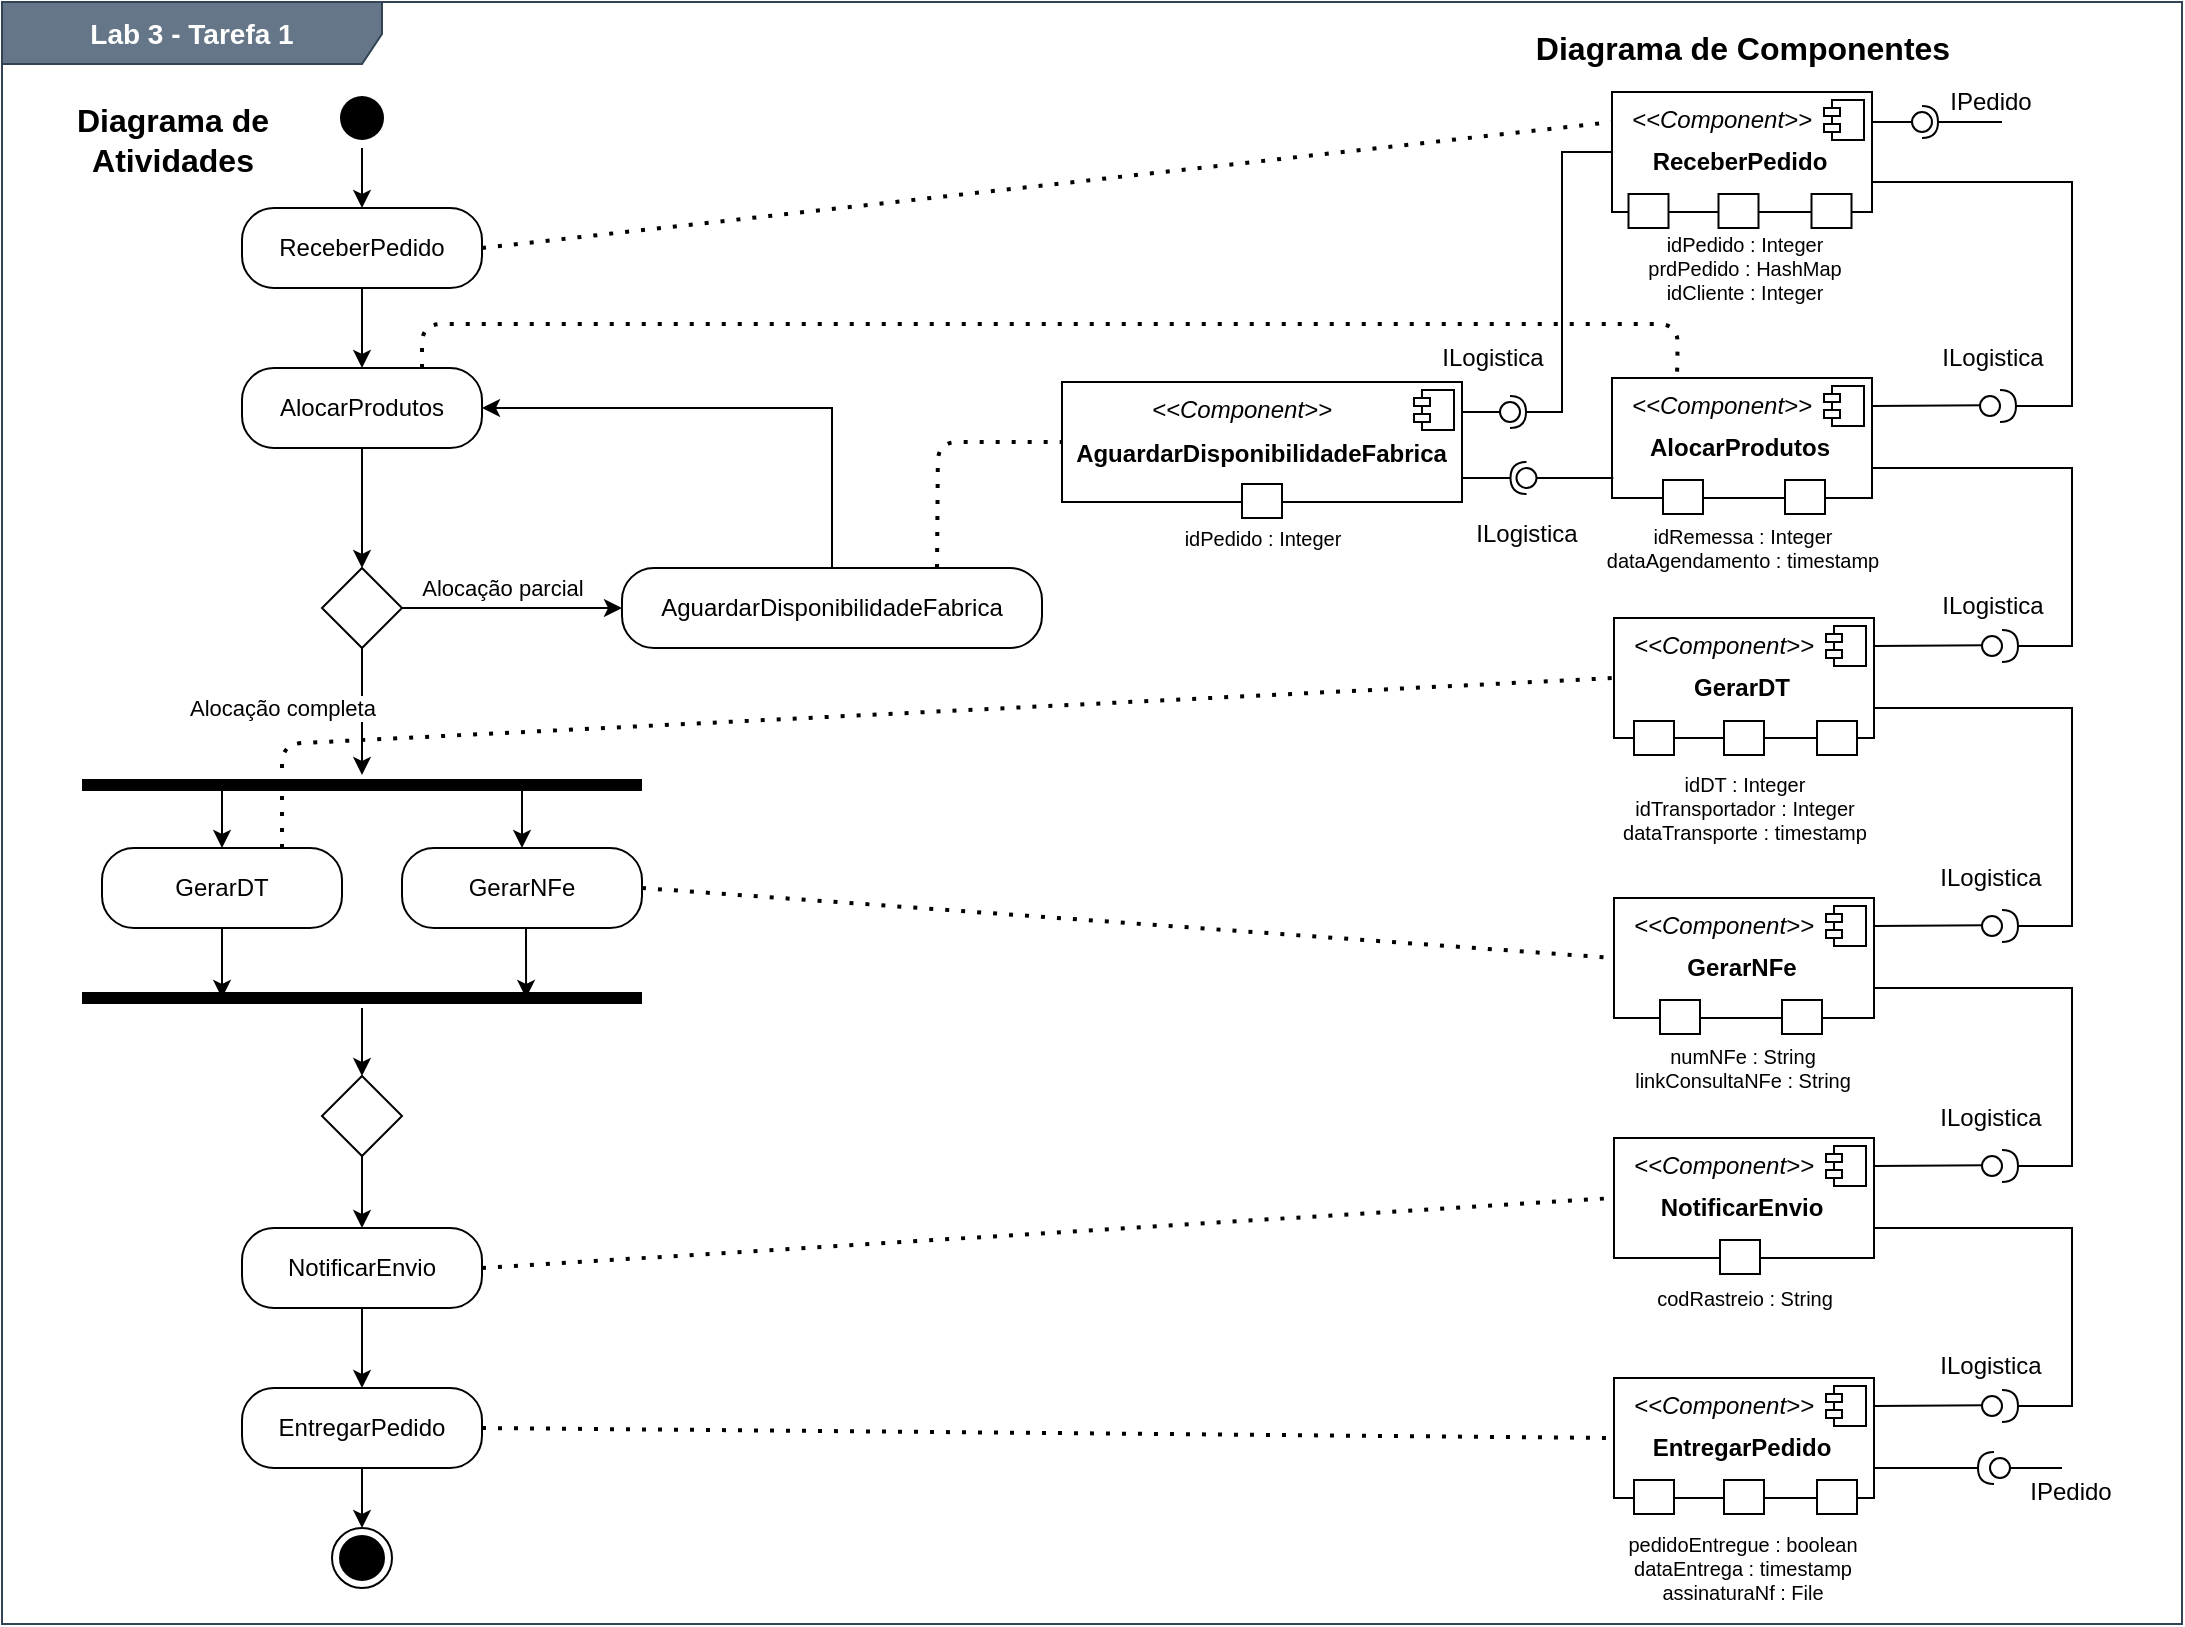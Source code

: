 <mxfile version="13.6.2" type="device"><diagram name="DiagramaAtividade" id="0783ab3e-0a74-02c8-0abd-f7b4e66b4bec"><mxGraphModel dx="1102" dy="772" grid="1" gridSize="10" guides="1" tooltips="1" connect="1" arrows="1" fold="1" page="1" pageScale="1" pageWidth="1169" pageHeight="827" background="#ffffff" math="0" shadow="0"><root><mxCell id="0"/><mxCell id="1" parent="0"/><mxCell id="hwCEicvrqLyN3D5BG27N-121" value="&lt;font style=&quot;font-size: 14px&quot;&gt;&lt;b&gt;Lab 3 - Tarefa 1&lt;/b&gt;&lt;/font&gt;" style="shape=umlFrame;whiteSpace=wrap;html=1;fontSize=10;width=190;height=31;fillColor=#647687;strokeColor=#314354;fontColor=#ffffff;" parent="1" vertex="1"><mxGeometry x="40" y="9" width="1090" height="811" as="geometry"/></mxCell><mxCell id="hwCEicvrqLyN3D5BG27N-117" value="" style="endArrow=none;dashed=1;html=1;dashPattern=1 3;strokeWidth=2;fontSize=10;exitX=0.75;exitY=0;exitDx=0;exitDy=0;entryX=0;entryY=0.5;entryDx=0;entryDy=0;" parent="1" source="nt20sm2G1vuV5jm0aIpV-37" target="89cywUNTihRysq-IN7I1-29" edge="1"><mxGeometry width="50" height="50" relative="1" as="geometry"><mxPoint x="540" y="452" as="sourcePoint"/><mxPoint x="590" y="402" as="targetPoint"/><Array as="points"><mxPoint x="180" y="380"/></Array></mxGeometry></mxCell><mxCell id="nt20sm2G1vuV5jm0aIpV-31" value="" style="edgeStyle=orthogonalEdgeStyle;rounded=0;orthogonalLoop=1;jettySize=auto;html=1;" parent="1" source="nt20sm2G1vuV5jm0aIpV-1" target="nt20sm2G1vuV5jm0aIpV-3" edge="1"><mxGeometry relative="1" as="geometry"/></mxCell><mxCell id="nt20sm2G1vuV5jm0aIpV-1" value="" style="ellipse;html=1;shape=startState;fillColor=#000000;strokeColor=none;" parent="1" vertex="1"><mxGeometry x="205" y="52" width="30" height="30" as="geometry"/></mxCell><mxCell id="nt20sm2G1vuV5jm0aIpV-32" value="" style="edgeStyle=orthogonalEdgeStyle;rounded=0;orthogonalLoop=1;jettySize=auto;html=1;" parent="1" source="nt20sm2G1vuV5jm0aIpV-3" target="nt20sm2G1vuV5jm0aIpV-8" edge="1"><mxGeometry relative="1" as="geometry"/></mxCell><mxCell id="nt20sm2G1vuV5jm0aIpV-3" value="ReceberPedido" style="rounded=1;whiteSpace=wrap;html=1;arcSize=40;fontColor=#000000;fillColor=#FFFFFF;" parent="1" vertex="1"><mxGeometry x="160" y="112" width="120" height="40" as="geometry"/></mxCell><mxCell id="nt20sm2G1vuV5jm0aIpV-33" value="" style="edgeStyle=orthogonalEdgeStyle;rounded=0;orthogonalLoop=1;jettySize=auto;html=1;" parent="1" source="nt20sm2G1vuV5jm0aIpV-8" target="nt20sm2G1vuV5jm0aIpV-12" edge="1"><mxGeometry relative="1" as="geometry"/></mxCell><mxCell id="nt20sm2G1vuV5jm0aIpV-8" value="AlocarProdutos" style="rounded=1;whiteSpace=wrap;html=1;arcSize=40;fontColor=#000000;fillColor=#FFFFFF;" parent="1" vertex="1"><mxGeometry x="160" y="192" width="120" height="40" as="geometry"/></mxCell><mxCell id="nt20sm2G1vuV5jm0aIpV-21" style="edgeStyle=orthogonalEdgeStyle;rounded=0;orthogonalLoop=1;jettySize=auto;html=1;exitX=1;exitY=0.5;exitDx=0;exitDy=0;" parent="1" source="nt20sm2G1vuV5jm0aIpV-12" target="nt20sm2G1vuV5jm0aIpV-19" edge="1"><mxGeometry relative="1" as="geometry"/></mxCell><mxCell id="nt20sm2G1vuV5jm0aIpV-22" value="Alocação parcial" style="edgeLabel;html=1;align=center;verticalAlign=middle;resizable=0;points=[];" parent="nt20sm2G1vuV5jm0aIpV-21" vertex="1" connectable="0"><mxGeometry x="0.233" y="1" relative="1" as="geometry"><mxPoint x="-18" y="-9" as="offset"/></mxGeometry></mxCell><mxCell id="nt20sm2G1vuV5jm0aIpV-30" value="" style="edgeStyle=orthogonalEdgeStyle;rounded=0;orthogonalLoop=1;jettySize=auto;html=1;" parent="1" source="nt20sm2G1vuV5jm0aIpV-12" target="nt20sm2G1vuV5jm0aIpV-27" edge="1"><mxGeometry relative="1" as="geometry"/></mxCell><mxCell id="nt20sm2G1vuV5jm0aIpV-12" value="" style="rhombus;whiteSpace=wrap;html=1;fillColor=#FFFFFF;" parent="1" vertex="1"><mxGeometry x="200" y="292" width="40" height="40" as="geometry"/></mxCell><mxCell id="nt20sm2G1vuV5jm0aIpV-34" style="edgeStyle=orthogonalEdgeStyle;rounded=0;orthogonalLoop=1;jettySize=auto;html=1;exitX=0.5;exitY=0;exitDx=0;exitDy=0;entryX=1;entryY=0.5;entryDx=0;entryDy=0;" parent="1" source="nt20sm2G1vuV5jm0aIpV-19" target="nt20sm2G1vuV5jm0aIpV-8" edge="1"><mxGeometry relative="1" as="geometry"/></mxCell><mxCell id="nt20sm2G1vuV5jm0aIpV-19" value="AguardarDisponibilidadeFabrica" style="rounded=1;whiteSpace=wrap;html=1;arcSize=40;fontColor=#000000;fillColor=#FFFFFF;" parent="1" vertex="1"><mxGeometry x="350" y="292" width="210" height="40" as="geometry"/></mxCell><mxCell id="nt20sm2G1vuV5jm0aIpV-26" value="Alocação completa" style="edgeLabel;html=1;align=center;verticalAlign=middle;resizable=0;points=[];" parent="1" vertex="1" connectable="0"><mxGeometry x="230" y="362" as="geometry"><mxPoint x="-50" as="offset"/></mxGeometry></mxCell><mxCell id="nt20sm2G1vuV5jm0aIpV-39" style="edgeStyle=orthogonalEdgeStyle;rounded=0;orthogonalLoop=1;jettySize=auto;html=1;exitX=0.25;exitY=0.5;exitDx=0;exitDy=0;exitPerimeter=0;entryX=0.5;entryY=0;entryDx=0;entryDy=0;strokeColor=#FFFFFF;" parent="1" source="nt20sm2G1vuV5jm0aIpV-27" target="nt20sm2G1vuV5jm0aIpV-37" edge="1"><mxGeometry relative="1" as="geometry"/></mxCell><mxCell id="nt20sm2G1vuV5jm0aIpV-40" value="" style="edgeStyle=orthogonalEdgeStyle;rounded=0;orthogonalLoop=1;jettySize=auto;html=1;exitX=0.25;exitY=0.5;exitDx=0;exitDy=0;exitPerimeter=0;" parent="1" source="nt20sm2G1vuV5jm0aIpV-27" target="nt20sm2G1vuV5jm0aIpV-37" edge="1"><mxGeometry relative="1" as="geometry"/></mxCell><mxCell id="nt20sm2G1vuV5jm0aIpV-43" style="edgeStyle=orthogonalEdgeStyle;rounded=0;orthogonalLoop=1;jettySize=auto;html=1;exitX=0.75;exitY=0.5;exitDx=0;exitDy=0;exitPerimeter=0;entryX=0.5;entryY=0;entryDx=0;entryDy=0;strokeColor=#000000;" parent="1" source="nt20sm2G1vuV5jm0aIpV-27" target="nt20sm2G1vuV5jm0aIpV-41" edge="1"><mxGeometry relative="1" as="geometry"/></mxCell><mxCell id="nt20sm2G1vuV5jm0aIpV-27" value="" style="shape=line;html=1;strokeWidth=6;" parent="1" vertex="1"><mxGeometry x="80" y="395.5" width="280" height="10" as="geometry"/></mxCell><mxCell id="nt20sm2G1vuV5jm0aIpV-65" value="" style="edgeStyle=orthogonalEdgeStyle;rounded=0;orthogonalLoop=1;jettySize=auto;html=1;strokeColor=#000000;" parent="1" source="nt20sm2G1vuV5jm0aIpV-35" target="nt20sm2G1vuV5jm0aIpV-63" edge="1"><mxGeometry relative="1" as="geometry"/></mxCell><mxCell id="nt20sm2G1vuV5jm0aIpV-35" value="EntregarPedido" style="rounded=1;whiteSpace=wrap;html=1;arcSize=40;fontColor=#000000;fillColor=#FFFFFF;" parent="1" vertex="1"><mxGeometry x="160" y="702" width="120" height="40" as="geometry"/></mxCell><mxCell id="nt20sm2G1vuV5jm0aIpV-58" style="edgeStyle=orthogonalEdgeStyle;rounded=0;orthogonalLoop=1;jettySize=auto;html=1;exitX=0.5;exitY=1;exitDx=0;exitDy=0;entryX=0.25;entryY=0.5;entryDx=0;entryDy=0;entryPerimeter=0;strokeColor=#000000;" parent="1" source="nt20sm2G1vuV5jm0aIpV-37" target="nt20sm2G1vuV5jm0aIpV-54" edge="1"><mxGeometry relative="1" as="geometry"/></mxCell><mxCell id="nt20sm2G1vuV5jm0aIpV-37" value="GerarDT" style="rounded=1;whiteSpace=wrap;html=1;arcSize=40;fontColor=#000000;fillColor=#FFFFFF;" parent="1" vertex="1"><mxGeometry x="90" y="432" width="120" height="40" as="geometry"/></mxCell><mxCell id="nt20sm2G1vuV5jm0aIpV-59" style="edgeStyle=orthogonalEdgeStyle;rounded=0;orthogonalLoop=1;jettySize=auto;html=1;exitX=0.5;exitY=1;exitDx=0;exitDy=0;entryX=0.793;entryY=0.5;entryDx=0;entryDy=0;entryPerimeter=0;strokeColor=#000000;" parent="1" source="nt20sm2G1vuV5jm0aIpV-41" target="nt20sm2G1vuV5jm0aIpV-54" edge="1"><mxGeometry relative="1" as="geometry"/></mxCell><mxCell id="nt20sm2G1vuV5jm0aIpV-41" value="GerarNFe" style="rounded=1;whiteSpace=wrap;html=1;arcSize=40;fontColor=#000000;fillColor=#FFFFFF;" parent="1" vertex="1"><mxGeometry x="240" y="432" width="120" height="40" as="geometry"/></mxCell><mxCell id="nt20sm2G1vuV5jm0aIpV-61" value="" style="edgeStyle=orthogonalEdgeStyle;rounded=0;orthogonalLoop=1;jettySize=auto;html=1;strokeColor=#000000;" parent="1" source="nt20sm2G1vuV5jm0aIpV-50" target="nt20sm2G1vuV5jm0aIpV-60" edge="1"><mxGeometry relative="1" as="geometry"/></mxCell><mxCell id="nt20sm2G1vuV5jm0aIpV-50" value="" style="rhombus;whiteSpace=wrap;html=1;fillColor=#FFFFFF;" parent="1" vertex="1"><mxGeometry x="200" y="546" width="40" height="40" as="geometry"/></mxCell><mxCell id="nt20sm2G1vuV5jm0aIpV-56" value="" style="edgeStyle=orthogonalEdgeStyle;rounded=0;orthogonalLoop=1;jettySize=auto;html=1;strokeColor=#000000;" parent="1" source="nt20sm2G1vuV5jm0aIpV-54" target="nt20sm2G1vuV5jm0aIpV-50" edge="1"><mxGeometry relative="1" as="geometry"/></mxCell><mxCell id="nt20sm2G1vuV5jm0aIpV-54" value="" style="shape=line;html=1;strokeWidth=6;fillColor=#FFFFFF;" parent="1" vertex="1"><mxGeometry x="80" y="502" width="280" height="10" as="geometry"/></mxCell><mxCell id="nt20sm2G1vuV5jm0aIpV-62" value="" style="edgeStyle=orthogonalEdgeStyle;rounded=0;orthogonalLoop=1;jettySize=auto;html=1;strokeColor=#000000;" parent="1" source="nt20sm2G1vuV5jm0aIpV-60" target="nt20sm2G1vuV5jm0aIpV-35" edge="1"><mxGeometry relative="1" as="geometry"/></mxCell><mxCell id="nt20sm2G1vuV5jm0aIpV-60" value="NotificarEnvio" style="rounded=1;whiteSpace=wrap;html=1;arcSize=40;fontColor=#000000;fillColor=#FFFFFF;" parent="1" vertex="1"><mxGeometry x="160" y="622" width="120" height="40" as="geometry"/></mxCell><mxCell id="nt20sm2G1vuV5jm0aIpV-63" value="" style="ellipse;html=1;shape=endState;fillColor=#000000;" parent="1" vertex="1"><mxGeometry x="205" y="772" width="30" height="30" as="geometry"/></mxCell><mxCell id="89cywUNTihRysq-IN7I1-1" value="&lt;p style=&quot;margin: 0px ; margin-top: 6px ; text-align: center&quot;&gt;&lt;br&gt;&lt;/p&gt;" style="align=left;overflow=fill;html=1;dropTarget=0;" parent="1" vertex="1"><mxGeometry x="845" y="197" width="130" height="60" as="geometry"/></mxCell><mxCell id="89cywUNTihRysq-IN7I1-2" value="" style="shape=component;jettyWidth=8;jettyHeight=4;" parent="89cywUNTihRysq-IN7I1-1" vertex="1"><mxGeometry x="1" width="20" height="20" relative="1" as="geometry"><mxPoint x="-24" y="4" as="offset"/></mxGeometry></mxCell><mxCell id="89cywUNTihRysq-IN7I1-3" value="&lt;i&gt;&amp;lt;&amp;lt;Component&amp;gt;&amp;gt;&lt;/i&gt;" style="text;html=1;strokeColor=none;fillColor=none;align=center;verticalAlign=middle;whiteSpace=wrap;rounded=0;" parent="1" vertex="1"><mxGeometry x="865" y="201" width="70" height="20" as="geometry"/></mxCell><mxCell id="89cywUNTihRysq-IN7I1-4" value="" style="rounded=0;orthogonalLoop=1;jettySize=auto;html=1;endArrow=none;endFill=0;entryX=0.5;entryY=0.467;entryDx=0;entryDy=0;entryPerimeter=0;" parent="1" edge="1"><mxGeometry relative="1" as="geometry"><mxPoint x="975" y="211" as="sourcePoint"/><mxPoint x="1031" y="210.67" as="targetPoint"/></mxGeometry></mxCell><mxCell id="89cywUNTihRysq-IN7I1-5" value="" style="rounded=0;orthogonalLoop=1;jettySize=auto;html=1;endArrow=halfCircle;endFill=0;endSize=6;strokeWidth=1;exitX=1;exitY=0.75;exitDx=0;exitDy=0;" parent="1" source="89cywUNTihRysq-IN7I1-1" target="89cywUNTihRysq-IN7I1-34" edge="1"><mxGeometry relative="1" as="geometry"><mxPoint x="1265" y="352" as="sourcePoint"/><mxPoint x="1125" y="357" as="targetPoint"/><Array as="points"><mxPoint x="1075" y="242"/><mxPoint x="1075" y="331"/></Array></mxGeometry></mxCell><mxCell id="89cywUNTihRysq-IN7I1-6" value="" style="ellipse;whiteSpace=wrap;html=1;fontFamily=Helvetica;fontSize=12;fontColor=#000000;align=center;strokeColor=#000000;fillColor=#ffffff;points=[];aspect=fixed;resizable=0;" parent="1" vertex="1"><mxGeometry x="1029" y="206" width="10" height="10" as="geometry"/></mxCell><mxCell id="89cywUNTihRysq-IN7I1-8" value="&lt;p style=&quot;margin: 0px ; margin-top: 6px ; text-align: center&quot;&gt;&lt;br&gt;&lt;/p&gt;" style="align=left;overflow=fill;html=1;dropTarget=0;" parent="1" vertex="1"><mxGeometry x="845" y="54" width="130" height="60" as="geometry"/></mxCell><mxCell id="89cywUNTihRysq-IN7I1-9" value="" style="shape=component;jettyWidth=8;jettyHeight=4;" parent="89cywUNTihRysq-IN7I1-8" vertex="1"><mxGeometry x="1" width="20" height="20" relative="1" as="geometry"><mxPoint x="-24" y="4" as="offset"/></mxGeometry></mxCell><mxCell id="89cywUNTihRysq-IN7I1-10" value="&lt;i&gt;&amp;lt;&amp;lt;Component&amp;gt;&amp;gt;&lt;/i&gt;" style="text;html=1;strokeColor=none;fillColor=none;align=center;verticalAlign=middle;whiteSpace=wrap;rounded=0;" parent="1" vertex="1"><mxGeometry x="865" y="58" width="70" height="20" as="geometry"/></mxCell><mxCell id="89cywUNTihRysq-IN7I1-12" value="" style="rounded=0;orthogonalLoop=1;jettySize=auto;html=1;endArrow=halfCircle;endFill=0;endSize=6;strokeWidth=1;exitX=1;exitY=0.75;exitDx=0;exitDy=0;" parent="1" source="89cywUNTihRysq-IN7I1-8" target="89cywUNTihRysq-IN7I1-6" edge="1"><mxGeometry relative="1" as="geometry"><mxPoint x="1265" y="222" as="sourcePoint"/><mxPoint x="1065" y="207" as="targetPoint"/><Array as="points"><mxPoint x="1075" y="99"/><mxPoint x="1075" y="211"/></Array></mxGeometry></mxCell><mxCell id="89cywUNTihRysq-IN7I1-15" value="&lt;p style=&quot;margin: 0px ; margin-top: 6px ; text-align: center&quot;&gt;&lt;br&gt;&lt;/p&gt;" style="align=left;overflow=fill;html=1;dropTarget=0;" parent="1" vertex="1"><mxGeometry x="846" y="697" width="130" height="60" as="geometry"/></mxCell><mxCell id="89cywUNTihRysq-IN7I1-16" value="" style="shape=component;jettyWidth=8;jettyHeight=4;" parent="89cywUNTihRysq-IN7I1-15" vertex="1"><mxGeometry x="1" width="20" height="20" relative="1" as="geometry"><mxPoint x="-24" y="4" as="offset"/></mxGeometry></mxCell><mxCell id="89cywUNTihRysq-IN7I1-17" value="&lt;i&gt;&amp;lt;&amp;lt;Component&amp;gt;&amp;gt;&lt;/i&gt;" style="text;html=1;strokeColor=none;fillColor=none;align=center;verticalAlign=middle;whiteSpace=wrap;rounded=0;" parent="1" vertex="1"><mxGeometry x="866" y="701" width="70" height="20" as="geometry"/></mxCell><mxCell id="89cywUNTihRysq-IN7I1-18" value="" style="rounded=0;orthogonalLoop=1;jettySize=auto;html=1;endArrow=none;endFill=0;entryX=0.5;entryY=0.467;entryDx=0;entryDy=0;entryPerimeter=0;" parent="1" edge="1"><mxGeometry relative="1" as="geometry"><mxPoint x="976" y="711" as="sourcePoint"/><mxPoint x="1032" y="710.67" as="targetPoint"/></mxGeometry></mxCell><mxCell id="89cywUNTihRysq-IN7I1-19" value="" style="rounded=0;orthogonalLoop=1;jettySize=auto;html=1;endArrow=halfCircle;endFill=0;endSize=6;strokeWidth=1;exitX=1;exitY=0.75;exitDx=0;exitDy=0;" parent="1" source="89cywUNTihRysq-IN7I1-15" edge="1"><mxGeometry relative="1" as="geometry"><mxPoint x="1266" y="852" as="sourcePoint"/><mxPoint x="1036" y="742" as="targetPoint"/></mxGeometry></mxCell><mxCell id="89cywUNTihRysq-IN7I1-20" value="" style="ellipse;whiteSpace=wrap;html=1;fontFamily=Helvetica;fontSize=12;fontColor=#000000;align=center;strokeColor=#000000;fillColor=#ffffff;points=[];aspect=fixed;resizable=0;" parent="1" vertex="1"><mxGeometry x="1030" y="706" width="10" height="10" as="geometry"/></mxCell><mxCell id="89cywUNTihRysq-IN7I1-21" value="" style="html=1;" parent="1" vertex="1"><mxGeometry x="856" y="748" width="20" height="17" as="geometry"/></mxCell><mxCell id="89cywUNTihRysq-IN7I1-22" value="AlocarProdutos" style="text;align=center;fontStyle=1;verticalAlign=middle;spacingLeft=3;spacingRight=3;strokeColor=none;rotatable=0;points=[[0,0.5],[1,0.5]];portConstraint=eastwest;" parent="1" vertex="1"><mxGeometry x="869" y="218" width="80" height="26" as="geometry"/></mxCell><mxCell id="89cywUNTihRysq-IN7I1-23" value="ReceberPedido" style="text;align=center;fontStyle=1;verticalAlign=middle;spacingLeft=3;spacingRight=3;strokeColor=none;rotatable=0;points=[[0,0.5],[1,0.5]];portConstraint=eastwest;" parent="1" vertex="1"><mxGeometry x="869" y="75" width="80" height="26" as="geometry"/></mxCell><mxCell id="89cywUNTihRysq-IN7I1-24" value="EntregarPedido" style="text;align=center;fontStyle=1;verticalAlign=middle;spacingLeft=3;spacingRight=3;strokeColor=none;rotatable=0;points=[[0,0.5],[1,0.5]];portConstraint=eastwest;" parent="1" vertex="1"><mxGeometry x="870" y="718" width="80" height="26" as="geometry"/></mxCell><mxCell id="89cywUNTihRysq-IN7I1-25" value="ILogistica" style="text;html=1;align=center;verticalAlign=middle;resizable=0;points=[];autosize=1;" parent="1" vertex="1"><mxGeometry x="1000" y="177" width="70" height="20" as="geometry"/></mxCell><mxCell id="89cywUNTihRysq-IN7I1-26" value="ILogistica" style="text;html=1;align=center;verticalAlign=middle;resizable=0;points=[];autosize=1;" parent="1" vertex="1"><mxGeometry x="1000" y="301" width="70" height="20" as="geometry"/></mxCell><mxCell id="89cywUNTihRysq-IN7I1-27" value="idPedido : Integer&lt;br style=&quot;font-size: 10px;&quot;&gt;prdPedido : HashMap&lt;br style=&quot;font-size: 10px;&quot;&gt;idCliente : Integer" style="text;html=1;align=center;verticalAlign=middle;resizable=0;points=[];autosize=1;fontSize=10;" parent="1" vertex="1"><mxGeometry x="856" y="122" width="110" height="40" as="geometry"/></mxCell><mxCell id="89cywUNTihRysq-IN7I1-28" value="idRemessa : Integer&lt;br style=&quot;font-size: 10px;&quot;&gt;dataAgendamento : timestamp" style="text;html=1;align=center;verticalAlign=middle;resizable=0;points=[];autosize=1;fontSize=10;" parent="1" vertex="1"><mxGeometry x="835" y="267" width="150" height="30" as="geometry"/></mxCell><mxCell id="89cywUNTihRysq-IN7I1-29" value="&lt;p style=&quot;margin: 0px ; margin-top: 6px ; text-align: center&quot;&gt;&lt;br&gt;&lt;/p&gt;" style="align=left;overflow=fill;html=1;dropTarget=0;" parent="1" vertex="1"><mxGeometry x="846" y="317" width="130" height="60" as="geometry"/></mxCell><mxCell id="89cywUNTihRysq-IN7I1-30" value="" style="shape=component;jettyWidth=8;jettyHeight=4;" parent="89cywUNTihRysq-IN7I1-29" vertex="1"><mxGeometry x="1" width="20" height="20" relative="1" as="geometry"><mxPoint x="-24" y="4" as="offset"/></mxGeometry></mxCell><mxCell id="89cywUNTihRysq-IN7I1-31" value="&lt;i&gt;&amp;lt;&amp;lt;Component&amp;gt;&amp;gt;&lt;/i&gt;" style="text;html=1;strokeColor=none;fillColor=none;align=center;verticalAlign=middle;whiteSpace=wrap;rounded=0;" parent="1" vertex="1"><mxGeometry x="866" y="321" width="70" height="20" as="geometry"/></mxCell><mxCell id="89cywUNTihRysq-IN7I1-32" value="" style="rounded=0;orthogonalLoop=1;jettySize=auto;html=1;endArrow=none;endFill=0;entryX=0.5;entryY=0.467;entryDx=0;entryDy=0;entryPerimeter=0;" parent="1" edge="1"><mxGeometry relative="1" as="geometry"><mxPoint x="976" y="331" as="sourcePoint"/><mxPoint x="1032" y="330.67" as="targetPoint"/></mxGeometry></mxCell><mxCell id="89cywUNTihRysq-IN7I1-33" value="" style="rounded=0;orthogonalLoop=1;jettySize=auto;html=1;endArrow=halfCircle;endFill=0;endSize=6;strokeWidth=1;exitX=1;exitY=0.75;exitDx=0;exitDy=0;" parent="1" source="89cywUNTihRysq-IN7I1-29" target="89cywUNTihRysq-IN7I1-44" edge="1"><mxGeometry relative="1" as="geometry"><mxPoint x="1266" y="472" as="sourcePoint"/><mxPoint x="1145" y="477" as="targetPoint"/><Array as="points"><mxPoint x="1075" y="362"/><mxPoint x="1075" y="471"/></Array></mxGeometry></mxCell><mxCell id="89cywUNTihRysq-IN7I1-34" value="" style="ellipse;whiteSpace=wrap;html=1;fontFamily=Helvetica;fontSize=12;fontColor=#000000;align=center;strokeColor=#000000;fillColor=#ffffff;points=[];aspect=fixed;resizable=0;" parent="1" vertex="1"><mxGeometry x="1030" y="326" width="10" height="10" as="geometry"/></mxCell><mxCell id="89cywUNTihRysq-IN7I1-36" value="GerarDT" style="text;align=center;fontStyle=1;verticalAlign=middle;spacingLeft=3;spacingRight=3;strokeColor=none;rotatable=0;points=[[0,0.5],[1,0.5]];portConstraint=eastwest;" parent="1" vertex="1"><mxGeometry x="870" y="338" width="80" height="26" as="geometry"/></mxCell><mxCell id="89cywUNTihRysq-IN7I1-37" value="idDT : Integer&lt;br style=&quot;font-size: 10px;&quot;&gt;idTransportador : Integer&lt;br style=&quot;font-size: 10px;&quot;&gt;dataTransporte : timestamp" style="text;html=1;align=center;verticalAlign=middle;resizable=0;points=[];autosize=1;fontSize=10;" parent="1" vertex="1"><mxGeometry x="841" y="392" width="140" height="40" as="geometry"/></mxCell><mxCell id="89cywUNTihRysq-IN7I1-38" value="ILogistica" style="text;html=1;align=center;verticalAlign=middle;resizable=0;points=[];autosize=1;" parent="1" vertex="1"><mxGeometry x="999" y="437" width="70" height="20" as="geometry"/></mxCell><mxCell id="89cywUNTihRysq-IN7I1-39" value="&lt;p style=&quot;margin: 0px ; margin-top: 6px ; text-align: center&quot;&gt;&lt;br&gt;&lt;/p&gt;" style="align=left;overflow=fill;html=1;dropTarget=0;" parent="1" vertex="1"><mxGeometry x="846" y="457" width="130" height="60" as="geometry"/></mxCell><mxCell id="89cywUNTihRysq-IN7I1-40" value="" style="shape=component;jettyWidth=8;jettyHeight=4;" parent="89cywUNTihRysq-IN7I1-39" vertex="1"><mxGeometry x="1" width="20" height="20" relative="1" as="geometry"><mxPoint x="-24" y="4" as="offset"/></mxGeometry></mxCell><mxCell id="89cywUNTihRysq-IN7I1-41" value="&lt;i&gt;&amp;lt;&amp;lt;Component&amp;gt;&amp;gt;&lt;/i&gt;" style="text;html=1;strokeColor=none;fillColor=none;align=center;verticalAlign=middle;whiteSpace=wrap;rounded=0;" parent="1" vertex="1"><mxGeometry x="866" y="461" width="70" height="20" as="geometry"/></mxCell><mxCell id="89cywUNTihRysq-IN7I1-42" value="" style="rounded=0;orthogonalLoop=1;jettySize=auto;html=1;endArrow=none;endFill=0;entryX=0.5;entryY=0.467;entryDx=0;entryDy=0;entryPerimeter=0;" parent="1" edge="1"><mxGeometry relative="1" as="geometry"><mxPoint x="976" y="471" as="sourcePoint"/><mxPoint x="1032" y="470.67" as="targetPoint"/></mxGeometry></mxCell><mxCell id="89cywUNTihRysq-IN7I1-43" value="" style="rounded=0;orthogonalLoop=1;jettySize=auto;html=1;endArrow=halfCircle;endFill=0;endSize=6;strokeWidth=1;exitX=1;exitY=0.75;exitDx=0;exitDy=0;" parent="1" source="89cywUNTihRysq-IN7I1-39" target="89cywUNTihRysq-IN7I1-54" edge="1"><mxGeometry relative="1" as="geometry"><mxPoint x="1266" y="612" as="sourcePoint"/><mxPoint x="1175" y="607" as="targetPoint"/><Array as="points"><mxPoint x="1075" y="502"/><mxPoint x="1075" y="591"/></Array></mxGeometry></mxCell><mxCell id="89cywUNTihRysq-IN7I1-44" value="" style="ellipse;whiteSpace=wrap;html=1;fontFamily=Helvetica;fontSize=12;fontColor=#000000;align=center;strokeColor=#000000;fillColor=#ffffff;points=[];aspect=fixed;resizable=0;" parent="1" vertex="1"><mxGeometry x="1030" y="466" width="10" height="10" as="geometry"/></mxCell><mxCell id="89cywUNTihRysq-IN7I1-46" value="GerarNFe" style="text;align=center;fontStyle=1;verticalAlign=middle;spacingLeft=3;spacingRight=3;strokeColor=none;rotatable=0;points=[[0,0.5],[1,0.5]];portConstraint=eastwest;" parent="1" vertex="1"><mxGeometry x="870" y="478" width="80" height="26" as="geometry"/></mxCell><mxCell id="89cywUNTihRysq-IN7I1-47" value="numNFe : String&lt;br style=&quot;font-size: 10px;&quot;&gt;linkConsultaNFe : String" style="text;html=1;align=center;verticalAlign=middle;resizable=0;points=[];autosize=1;fontSize=10;" parent="1" vertex="1"><mxGeometry x="850" y="527" width="120" height="30" as="geometry"/></mxCell><mxCell id="89cywUNTihRysq-IN7I1-48" value="ILogistica" style="text;html=1;align=center;verticalAlign=middle;resizable=0;points=[];autosize=1;" parent="1" vertex="1"><mxGeometry x="999" y="557" width="70" height="20" as="geometry"/></mxCell><mxCell id="89cywUNTihRysq-IN7I1-49" value="&lt;p style=&quot;margin: 0px ; margin-top: 6px ; text-align: center&quot;&gt;&lt;br&gt;&lt;/p&gt;" style="align=left;overflow=fill;html=1;dropTarget=0;" parent="1" vertex="1"><mxGeometry x="846" y="577" width="130" height="60" as="geometry"/></mxCell><mxCell id="89cywUNTihRysq-IN7I1-50" value="" style="shape=component;jettyWidth=8;jettyHeight=4;" parent="89cywUNTihRysq-IN7I1-49" vertex="1"><mxGeometry x="1" width="20" height="20" relative="1" as="geometry"><mxPoint x="-24" y="4" as="offset"/></mxGeometry></mxCell><mxCell id="89cywUNTihRysq-IN7I1-51" value="&lt;i&gt;&amp;lt;&amp;lt;Component&amp;gt;&amp;gt;&lt;/i&gt;" style="text;html=1;strokeColor=none;fillColor=none;align=center;verticalAlign=middle;whiteSpace=wrap;rounded=0;" parent="1" vertex="1"><mxGeometry x="866" y="581" width="70" height="20" as="geometry"/></mxCell><mxCell id="89cywUNTihRysq-IN7I1-52" value="" style="rounded=0;orthogonalLoop=1;jettySize=auto;html=1;endArrow=none;endFill=0;entryX=0.5;entryY=0.467;entryDx=0;entryDy=0;entryPerimeter=0;" parent="1" edge="1"><mxGeometry relative="1" as="geometry"><mxPoint x="976" y="591" as="sourcePoint"/><mxPoint x="1032" y="590.67" as="targetPoint"/></mxGeometry></mxCell><mxCell id="89cywUNTihRysq-IN7I1-53" value="" style="rounded=0;orthogonalLoop=1;jettySize=auto;html=1;endArrow=halfCircle;endFill=0;endSize=6;strokeWidth=1;exitX=1;exitY=0.75;exitDx=0;exitDy=0;" parent="1" source="89cywUNTihRysq-IN7I1-49" target="89cywUNTihRysq-IN7I1-20" edge="1"><mxGeometry relative="1" as="geometry"><mxPoint x="1266" y="732" as="sourcePoint"/><mxPoint x="1195" y="667" as="targetPoint"/><Array as="points"><mxPoint x="1075" y="622"/><mxPoint x="1075" y="711"/></Array></mxGeometry></mxCell><mxCell id="89cywUNTihRysq-IN7I1-54" value="" style="ellipse;whiteSpace=wrap;html=1;fontFamily=Helvetica;fontSize=12;fontColor=#000000;align=center;strokeColor=#000000;fillColor=#ffffff;points=[];aspect=fixed;resizable=0;" parent="1" vertex="1"><mxGeometry x="1030" y="586" width="10" height="10" as="geometry"/></mxCell><mxCell id="89cywUNTihRysq-IN7I1-56" value="NotificarEnvio" style="text;align=center;fontStyle=1;verticalAlign=middle;spacingLeft=3;spacingRight=3;strokeColor=none;rotatable=0;points=[[0,0.5],[1,0.5]];portConstraint=eastwest;" parent="1" vertex="1"><mxGeometry x="870" y="598" width="80" height="26" as="geometry"/></mxCell><mxCell id="89cywUNTihRysq-IN7I1-57" value="codRastreio : String" style="text;html=1;align=center;verticalAlign=middle;resizable=0;points=[];autosize=1;fontSize=10;" parent="1" vertex="1"><mxGeometry x="861" y="647" width="100" height="20" as="geometry"/></mxCell><mxCell id="89cywUNTihRysq-IN7I1-58" value="ILogistica" style="text;html=1;align=center;verticalAlign=middle;resizable=0;points=[];autosize=1;" parent="1" vertex="1"><mxGeometry x="999" y="681" width="70" height="20" as="geometry"/></mxCell><mxCell id="89cywUNTihRysq-IN7I1-59" value="pedidoEntregue : boolean&lt;br style=&quot;font-size: 10px;&quot;&gt;dataEntrega : timestamp&lt;br style=&quot;font-size: 10px;&quot;&gt;assinaturaNf : File" style="text;html=1;align=center;verticalAlign=middle;resizable=0;points=[];autosize=1;fontSize=10;" parent="1" vertex="1"><mxGeometry x="845" y="772" width="130" height="40" as="geometry"/></mxCell><mxCell id="89cywUNTihRysq-IN7I1-60" value="&lt;b&gt;&lt;font style=&quot;font-size: 16px&quot;&gt;Diagrama de Componentes&lt;/font&gt;&lt;/b&gt;" style="text;html=1;align=center;verticalAlign=middle;resizable=0;points=[];autosize=1;" parent="1" vertex="1"><mxGeometry x="800" y="22" width="220" height="20" as="geometry"/></mxCell><mxCell id="89cywUNTihRysq-IN7I1-61" value="&lt;b&gt;&lt;font style=&quot;font-size: 16px&quot;&gt;Diagrama de &lt;br&gt;Atividades&lt;/font&gt;&lt;/b&gt;" style="text;html=1;align=center;verticalAlign=middle;resizable=0;points=[];autosize=1;" parent="1" vertex="1"><mxGeometry x="70" y="58" width="110" height="40" as="geometry"/></mxCell><mxCell id="hwCEicvrqLyN3D5BG27N-25" value="" style="html=1;" parent="1" vertex="1"><mxGeometry x="901" y="748" width="20" height="17" as="geometry"/></mxCell><mxCell id="hwCEicvrqLyN3D5BG27N-26" value="" style="html=1;" parent="1" vertex="1"><mxGeometry x="947.5" y="748" width="20" height="17" as="geometry"/></mxCell><mxCell id="hwCEicvrqLyN3D5BG27N-27" value="" style="html=1;" parent="1" vertex="1"><mxGeometry x="899" y="628" width="20" height="17" as="geometry"/></mxCell><mxCell id="hwCEicvrqLyN3D5BG27N-28" value="" style="html=1;" parent="1" vertex="1"><mxGeometry x="869" y="508" width="20" height="17" as="geometry"/></mxCell><mxCell id="hwCEicvrqLyN3D5BG27N-29" value="" style="html=1;" parent="1" vertex="1"><mxGeometry x="930" y="508" width="20" height="17" as="geometry"/></mxCell><mxCell id="hwCEicvrqLyN3D5BG27N-30" value="" style="html=1;" parent="1" vertex="1"><mxGeometry x="856" y="368.5" width="20" height="17" as="geometry"/></mxCell><mxCell id="hwCEicvrqLyN3D5BG27N-31" value="" style="html=1;" parent="1" vertex="1"><mxGeometry x="901" y="368.5" width="20" height="17" as="geometry"/></mxCell><mxCell id="hwCEicvrqLyN3D5BG27N-32" value="" style="html=1;" parent="1" vertex="1"><mxGeometry x="947.5" y="368.5" width="20" height="17" as="geometry"/></mxCell><mxCell id="hwCEicvrqLyN3D5BG27N-33" value="" style="html=1;" parent="1" vertex="1"><mxGeometry x="870.5" y="248" width="20" height="17" as="geometry"/></mxCell><mxCell id="hwCEicvrqLyN3D5BG27N-34" value="" style="html=1;" parent="1" vertex="1"><mxGeometry x="931.5" y="248" width="20" height="17" as="geometry"/></mxCell><mxCell id="hwCEicvrqLyN3D5BG27N-35" value="" style="html=1;" parent="1" vertex="1"><mxGeometry x="853.25" y="105" width="20" height="17" as="geometry"/></mxCell><mxCell id="hwCEicvrqLyN3D5BG27N-36" value="" style="html=1;" parent="1" vertex="1"><mxGeometry x="898.25" y="105" width="20" height="17" as="geometry"/></mxCell><mxCell id="hwCEicvrqLyN3D5BG27N-37" value="" style="html=1;" parent="1" vertex="1"><mxGeometry x="944.75" y="105" width="20" height="17" as="geometry"/></mxCell><mxCell id="hwCEicvrqLyN3D5BG27N-38" value="&lt;p style=&quot;margin: 0px ; margin-top: 6px ; text-align: center&quot;&gt;&lt;br&gt;&lt;/p&gt;" style="align=left;overflow=fill;html=1;dropTarget=0;" parent="1" vertex="1"><mxGeometry x="570" y="199" width="200" height="60" as="geometry"/></mxCell><mxCell id="hwCEicvrqLyN3D5BG27N-39" value="" style="shape=component;jettyWidth=8;jettyHeight=4;" parent="hwCEicvrqLyN3D5BG27N-38" vertex="1"><mxGeometry x="1" width="20" height="20" relative="1" as="geometry"><mxPoint x="-24" y="4" as="offset"/></mxGeometry></mxCell><mxCell id="hwCEicvrqLyN3D5BG27N-41" value="" style="html=1;" parent="1" vertex="1"><mxGeometry x="660" y="250" width="20" height="17" as="geometry"/></mxCell><mxCell id="hwCEicvrqLyN3D5BG27N-43" value="&lt;i&gt;&amp;lt;&amp;lt;Component&amp;gt;&amp;gt;&lt;/i&gt;" style="text;html=1;strokeColor=none;fillColor=none;align=center;verticalAlign=middle;whiteSpace=wrap;rounded=0;" parent="1" vertex="1"><mxGeometry x="624.75" y="203" width="70" height="20" as="geometry"/></mxCell><mxCell id="hwCEicvrqLyN3D5BG27N-44" value="AguardarDisponibilidadeFabrica" style="text;align=center;fontStyle=1;verticalAlign=middle;spacingLeft=3;spacingRight=3;strokeColor=none;rotatable=0;points=[[0,0.5],[1,0.5]];portConstraint=eastwest;" parent="1" vertex="1"><mxGeometry x="629.75" y="221" width="80" height="26" as="geometry"/></mxCell><mxCell id="hwCEicvrqLyN3D5BG27N-45" value="idPedido : Integer" style="text;html=1;align=center;verticalAlign=middle;resizable=0;points=[];autosize=1;fontSize=10;" parent="1" vertex="1"><mxGeometry x="625" y="267" width="90" height="20" as="geometry"/></mxCell><mxCell id="hwCEicvrqLyN3D5BG27N-46" value="" style="rounded=0;orthogonalLoop=1;jettySize=auto;html=1;endArrow=none;endFill=0;fontSize=10;exitX=1;exitY=0.25;exitDx=0;exitDy=0;" parent="1" source="hwCEicvrqLyN3D5BG27N-38" target="hwCEicvrqLyN3D5BG27N-48" edge="1"><mxGeometry relative="1" as="geometry"><mxPoint x="780" y="211" as="sourcePoint"/></mxGeometry></mxCell><mxCell id="hwCEicvrqLyN3D5BG27N-47" value="" style="rounded=0;orthogonalLoop=1;jettySize=auto;html=1;endArrow=halfCircle;endFill=0;entryX=0.5;entryY=0.5;entryDx=0;entryDy=0;endSize=6;strokeWidth=1;fontSize=10;exitX=0;exitY=0.5;exitDx=0;exitDy=0;" parent="1" source="89cywUNTihRysq-IN7I1-8" target="hwCEicvrqLyN3D5BG27N-48" edge="1"><mxGeometry relative="1" as="geometry"><mxPoint x="820" y="211" as="sourcePoint"/><Array as="points"><mxPoint x="820" y="84"/><mxPoint x="820" y="214"/></Array></mxGeometry></mxCell><mxCell id="hwCEicvrqLyN3D5BG27N-48" value="" style="ellipse;whiteSpace=wrap;html=1;fontFamily=Helvetica;fontSize=12;fontColor=#000000;align=center;strokeColor=#000000;fillColor=#ffffff;points=[];aspect=fixed;resizable=0;" parent="1" vertex="1"><mxGeometry x="789" y="209" width="10" height="10" as="geometry"/></mxCell><mxCell id="hwCEicvrqLyN3D5BG27N-49" value="" style="rounded=0;orthogonalLoop=1;jettySize=auto;html=1;endArrow=none;endFill=0;fontSize=10;exitX=0.005;exitY=0.834;exitDx=0;exitDy=0;exitPerimeter=0;" parent="1" source="89cywUNTihRysq-IN7I1-1" target="hwCEicvrqLyN3D5BG27N-51" edge="1"><mxGeometry relative="1" as="geometry"><mxPoint x="853.25" y="197" as="sourcePoint"/></mxGeometry></mxCell><mxCell id="hwCEicvrqLyN3D5BG27N-50" value="" style="rounded=0;orthogonalLoop=1;jettySize=auto;html=1;endArrow=halfCircle;endFill=0;entryX=0.5;entryY=0.5;entryDx=0;entryDy=0;endSize=6;strokeWidth=1;fontSize=10;exitX=1;exitY=0.801;exitDx=0;exitDy=0;exitPerimeter=0;" parent="1" source="hwCEicvrqLyN3D5BG27N-38" target="hwCEicvrqLyN3D5BG27N-51" edge="1"><mxGeometry relative="1" as="geometry"><mxPoint x="778.25" y="199" as="sourcePoint"/></mxGeometry></mxCell><mxCell id="hwCEicvrqLyN3D5BG27N-51" value="" style="ellipse;whiteSpace=wrap;html=1;fontFamily=Helvetica;fontSize=12;fontColor=#000000;align=center;strokeColor=#000000;fillColor=#ffffff;points=[];aspect=fixed;resizable=0;" parent="1" vertex="1"><mxGeometry x="797.25" y="242" width="10" height="10" as="geometry"/></mxCell><mxCell id="hwCEicvrqLyN3D5BG27N-52" value="ILogistica" style="text;html=1;align=center;verticalAlign=middle;resizable=0;points=[];autosize=1;" parent="1" vertex="1"><mxGeometry x="750" y="177" width="70" height="20" as="geometry"/></mxCell><mxCell id="hwCEicvrqLyN3D5BG27N-53" value="ILogistica" style="text;html=1;align=center;verticalAlign=middle;resizable=0;points=[];autosize=1;" parent="1" vertex="1"><mxGeometry x="767.25" y="265" width="70" height="20" as="geometry"/></mxCell><mxCell id="hwCEicvrqLyN3D5BG27N-102" value="IPedido" style="text;html=1;align=center;verticalAlign=middle;resizable=0;points=[];autosize=1;" parent="1" vertex="1"><mxGeometry x="1004" y="49" width="60" height="20" as="geometry"/></mxCell><mxCell id="hwCEicvrqLyN3D5BG27N-106" value="" style="rounded=0;orthogonalLoop=1;jettySize=auto;html=1;endArrow=none;endFill=0;fontSize=10;" parent="1" target="hwCEicvrqLyN3D5BG27N-108" edge="1"><mxGeometry relative="1" as="geometry"><mxPoint x="1070" y="742" as="sourcePoint"/></mxGeometry></mxCell><mxCell id="hwCEicvrqLyN3D5BG27N-108" value="" style="ellipse;whiteSpace=wrap;html=1;fontFamily=Helvetica;fontSize=12;fontColor=#000000;align=center;strokeColor=#000000;fillColor=#ffffff;points=[];aspect=fixed;resizable=0;" parent="1" vertex="1"><mxGeometry x="1034" y="737" width="10" height="10" as="geometry"/></mxCell><mxCell id="hwCEicvrqLyN3D5BG27N-110" value="IPedido" style="text;html=1;align=center;verticalAlign=middle;resizable=0;points=[];autosize=1;" parent="1" vertex="1"><mxGeometry x="1044" y="744" width="60" height="20" as="geometry"/></mxCell><mxCell id="hwCEicvrqLyN3D5BG27N-111" value="" style="endArrow=none;dashed=1;html=1;dashPattern=1 3;strokeWidth=2;fontSize=10;entryX=0;entryY=0.5;entryDx=0;entryDy=0;exitX=0.75;exitY=0;exitDx=0;exitDy=0;" parent="1" source="nt20sm2G1vuV5jm0aIpV-19" target="hwCEicvrqLyN3D5BG27N-38" edge="1"><mxGeometry width="50" height="50" relative="1" as="geometry"><mxPoint x="490" y="268.5" as="sourcePoint"/><mxPoint x="570" y="214.0" as="targetPoint"/><Array as="points"><mxPoint x="508" y="229"/></Array></mxGeometry></mxCell><mxCell id="hwCEicvrqLyN3D5BG27N-112" value="" style="endArrow=none;dashed=1;html=1;dashPattern=1 3;strokeWidth=2;fontSize=10;exitX=1;exitY=0.5;exitDx=0;exitDy=0;entryX=0;entryY=0.25;entryDx=0;entryDy=0;" parent="1" source="nt20sm2G1vuV5jm0aIpV-3" target="89cywUNTihRysq-IN7I1-8" edge="1"><mxGeometry width="50" height="50" relative="1" as="geometry"><mxPoint x="460" y="156" as="sourcePoint"/><mxPoint x="510" y="106" as="targetPoint"/></mxGeometry></mxCell><mxCell id="hwCEicvrqLyN3D5BG27N-113" value="" style="endArrow=none;dashed=1;html=1;dashPattern=1 3;strokeWidth=2;fontSize=10;exitX=0.75;exitY=0;exitDx=0;exitDy=0;entryX=0.25;entryY=0;entryDx=0;entryDy=0;" parent="1" source="nt20sm2G1vuV5jm0aIpV-8" target="89cywUNTihRysq-IN7I1-1" edge="1"><mxGeometry width="50" height="50" relative="1" as="geometry"><mxPoint x="370" y="214" as="sourcePoint"/><mxPoint x="420" y="164" as="targetPoint"/><Array as="points"><mxPoint x="250" y="170"/><mxPoint x="878" y="170"/></Array></mxGeometry></mxCell><mxCell id="hwCEicvrqLyN3D5BG27N-114" value="" style="rounded=0;orthogonalLoop=1;jettySize=auto;html=1;endArrow=none;endFill=0;fontSize=10;exitX=1;exitY=0.25;exitDx=0;exitDy=0;" parent="1" source="89cywUNTihRysq-IN7I1-8" target="hwCEicvrqLyN3D5BG27N-116" edge="1"><mxGeometry relative="1" as="geometry"><mxPoint x="980" y="68" as="sourcePoint"/></mxGeometry></mxCell><mxCell id="hwCEicvrqLyN3D5BG27N-115" value="" style="rounded=0;orthogonalLoop=1;jettySize=auto;html=1;endArrow=halfCircle;endFill=0;entryX=0.5;entryY=0.5;entryDx=0;entryDy=0;endSize=6;strokeWidth=1;fontSize=10;" parent="1" target="hwCEicvrqLyN3D5BG27N-116" edge="1"><mxGeometry relative="1" as="geometry"><mxPoint x="1040" y="69" as="sourcePoint"/></mxGeometry></mxCell><mxCell id="hwCEicvrqLyN3D5BG27N-116" value="" style="ellipse;whiteSpace=wrap;html=1;fontFamily=Helvetica;fontSize=12;fontColor=#000000;align=center;strokeColor=#000000;fillColor=#ffffff;points=[];aspect=fixed;resizable=0;" parent="1" vertex="1"><mxGeometry x="995" y="64" width="10" height="10" as="geometry"/></mxCell><mxCell id="hwCEicvrqLyN3D5BG27N-118" value="" style="endArrow=none;dashed=1;html=1;dashPattern=1 3;strokeWidth=2;fontSize=10;entryX=0;entryY=0.5;entryDx=0;entryDy=0;exitX=1;exitY=0.5;exitDx=0;exitDy=0;" parent="1" source="nt20sm2G1vuV5jm0aIpV-41" target="89cywUNTihRysq-IN7I1-39" edge="1"><mxGeometry width="50" height="50" relative="1" as="geometry"><mxPoint x="540" y="519" as="sourcePoint"/><mxPoint x="590" y="469" as="targetPoint"/></mxGeometry></mxCell><mxCell id="hwCEicvrqLyN3D5BG27N-119" value="" style="endArrow=none;dashed=1;html=1;dashPattern=1 3;strokeWidth=2;fontSize=10;entryX=0;entryY=0.5;entryDx=0;entryDy=0;exitX=1;exitY=0.5;exitDx=0;exitDy=0;" parent="1" source="nt20sm2G1vuV5jm0aIpV-60" target="89cywUNTihRysq-IN7I1-49" edge="1"><mxGeometry width="50" height="50" relative="1" as="geometry"><mxPoint x="550" y="682" as="sourcePoint"/><mxPoint x="600" y="632" as="targetPoint"/></mxGeometry></mxCell><mxCell id="hwCEicvrqLyN3D5BG27N-120" value="" style="endArrow=none;dashed=1;html=1;dashPattern=1 3;strokeWidth=2;fontSize=10;entryX=0;entryY=0.5;entryDx=0;entryDy=0;exitX=1;exitY=0.5;exitDx=0;exitDy=0;" parent="1" source="nt20sm2G1vuV5jm0aIpV-35" target="89cywUNTihRysq-IN7I1-15" edge="1"><mxGeometry width="50" height="50" relative="1" as="geometry"><mxPoint x="550" y="772" as="sourcePoint"/><mxPoint x="600" y="722" as="targetPoint"/></mxGeometry></mxCell></root></mxGraphModel></diagram></mxfile>
